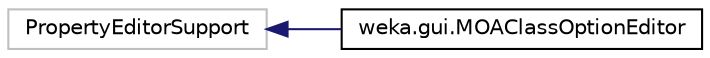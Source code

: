 digraph "Graphical Class Hierarchy"
{
 // LATEX_PDF_SIZE
  edge [fontname="Helvetica",fontsize="10",labelfontname="Helvetica",labelfontsize="10"];
  node [fontname="Helvetica",fontsize="10",shape=record];
  rankdir="LR";
  Node957 [label="PropertyEditorSupport",height=0.2,width=0.4,color="grey75", fillcolor="white", style="filled",tooltip=" "];
  Node957 -> Node0 [dir="back",color="midnightblue",fontsize="10",style="solid",fontname="Helvetica"];
  Node0 [label="weka.gui.MOAClassOptionEditor",height=0.2,width=0.4,color="black", fillcolor="white", style="filled",URL="$classweka_1_1gui_1_1_m_o_a_class_option_editor.html",tooltip=" "];
}

